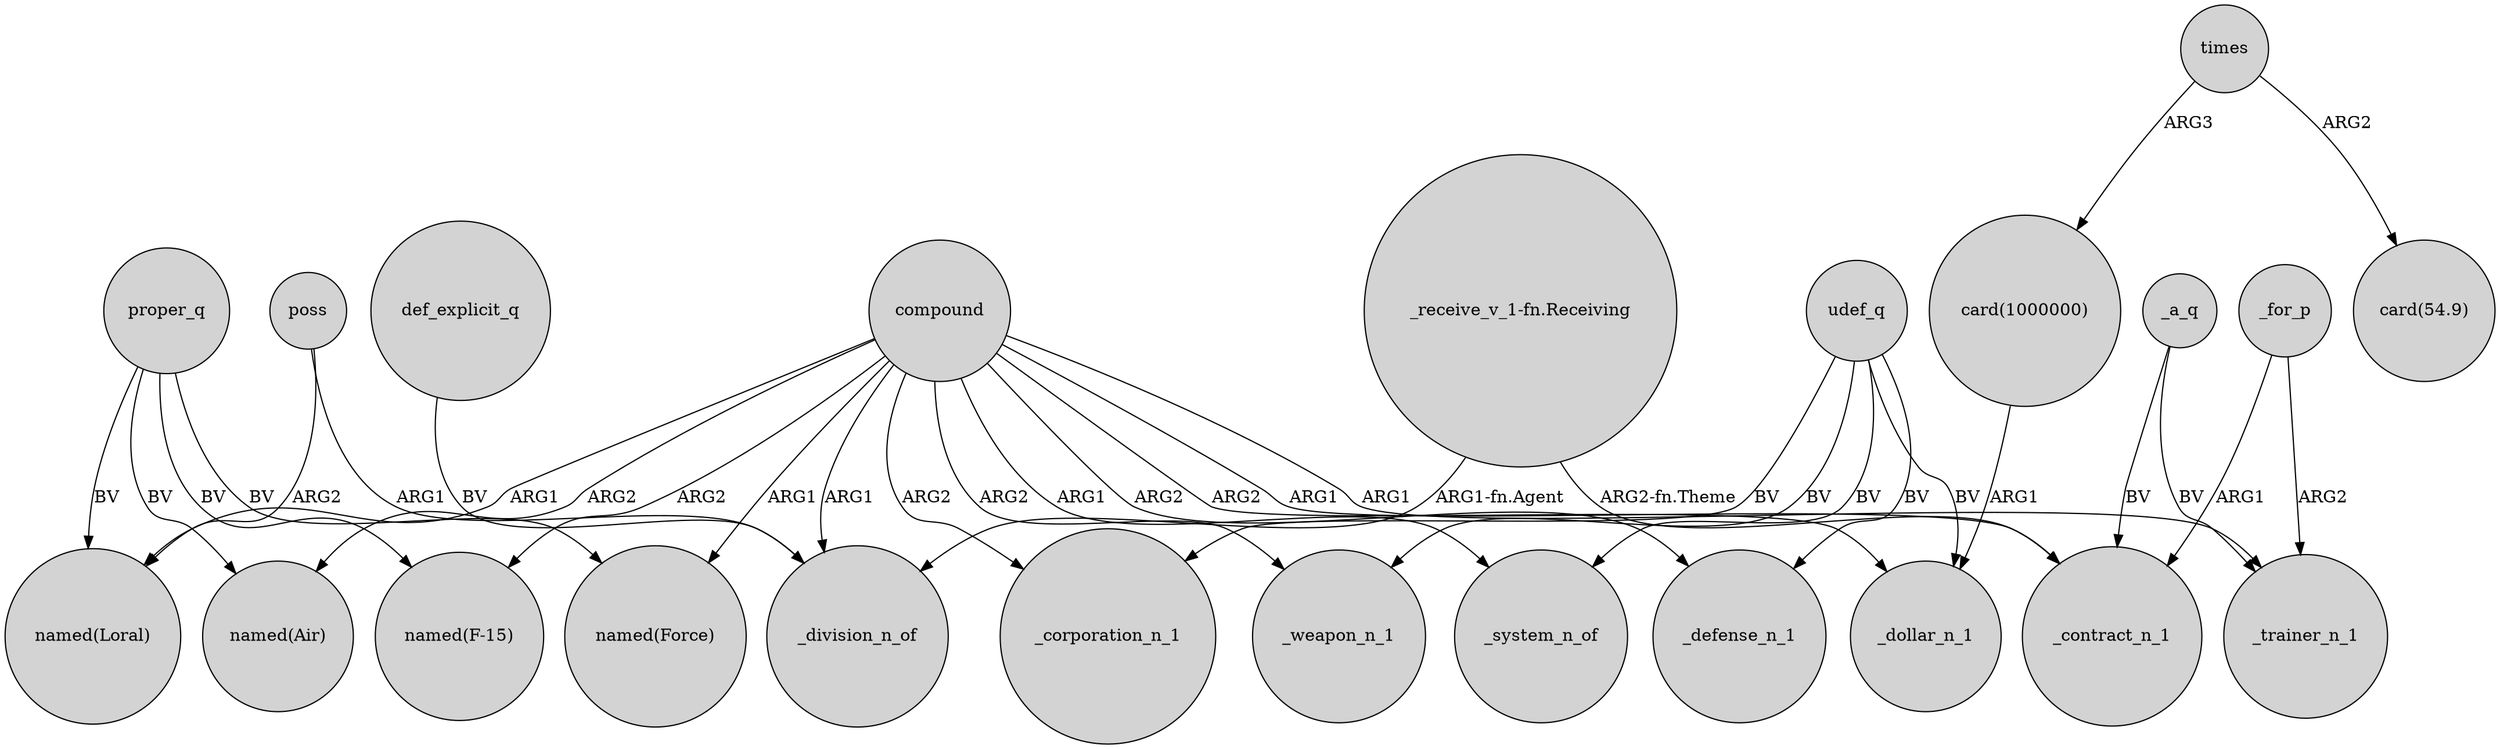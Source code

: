 digraph {
	node [shape=circle style=filled]
	"card(1000000)" -> _dollar_n_1 [label=ARG1]
	compound -> "named(Loral)" [label=ARG1]
	compound -> _system_n_of [label=ARG1]
	udef_q -> _weapon_n_1 [label=BV]
	proper_q -> "named(Air)" [label=BV]
	_for_p -> _trainer_n_1 [label=ARG2]
	compound -> _corporation_n_1 [label=ARG2]
	compound -> "named(Air)" [label=ARG2]
	compound -> "named(Force)" [label=ARG1]
	udef_q -> _system_n_of [label=BV]
	_a_q -> _trainer_n_1 [label=BV]
	poss -> _division_n_of [label=ARG1]
	compound -> _defense_n_1 [label=ARG2]
	compound -> _contract_n_1 [label=ARG1]
	_a_q -> _contract_n_1 [label=BV]
	proper_q -> "named(Force)" [label=BV]
	def_explicit_q -> _division_n_of [label=BV]
	udef_q -> _corporation_n_1 [label=BV]
	udef_q -> _defense_n_1 [label=BV]
	proper_q -> "named(F-15)" [label=BV]
	times -> "card(1000000)" [label=ARG3]
	proper_q -> "named(Loral)" [label=BV]
	times -> "card(54.9)" [label=ARG2]
	compound -> "named(F-15)" [label=ARG2]
	"_receive_v_1-fn.Receiving" -> _division_n_of [label="ARG1-fn.Agent"]
	poss -> "named(Loral)" [label=ARG2]
	compound -> _trainer_n_1 [label=ARG1]
	compound -> _weapon_n_1 [label=ARG2]
	compound -> _division_n_of [label=ARG1]
	compound -> _dollar_n_1 [label=ARG2]
	_for_p -> _contract_n_1 [label=ARG1]
	"_receive_v_1-fn.Receiving" -> _contract_n_1 [label="ARG2-fn.Theme"]
	udef_q -> _dollar_n_1 [label=BV]
}
